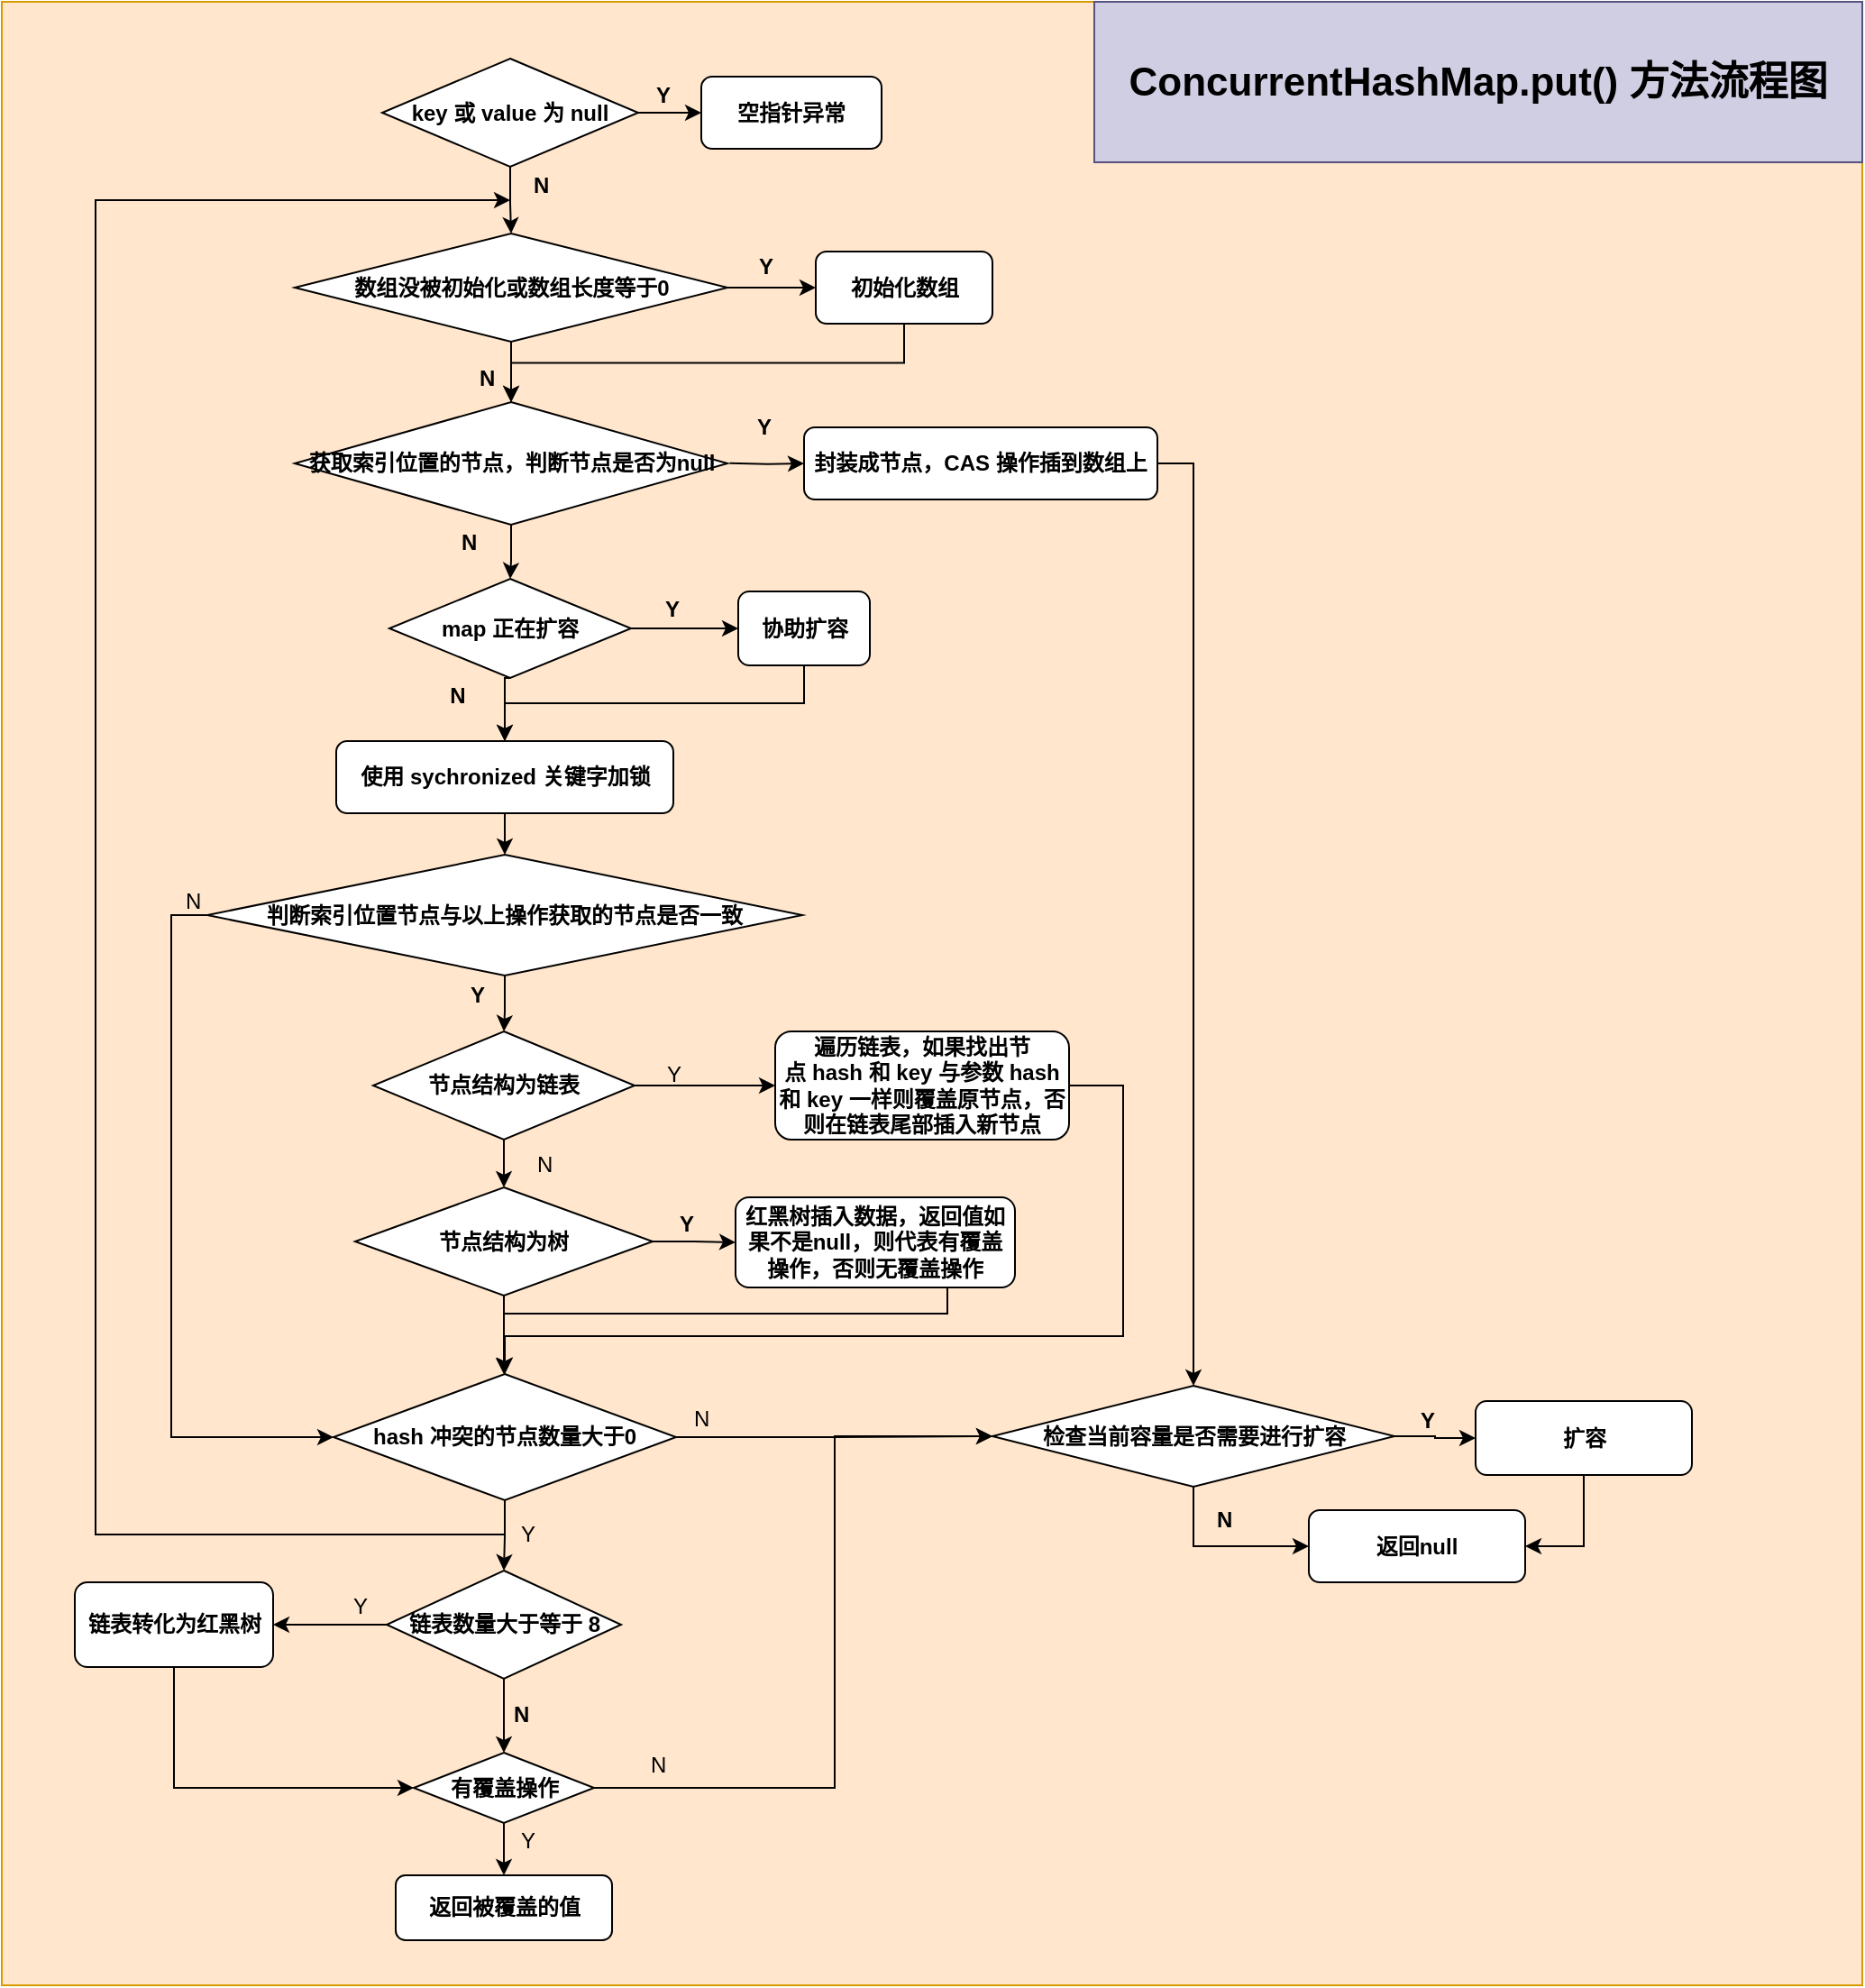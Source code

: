 <mxfile version="12.2.2" type="device" pages="1"><diagram id="LyDwrU-1DeYUuDPk6zbG" name="Page-1"><mxGraphModel dx="1787" dy="2489" grid="1" gridSize="10" guides="1" tooltips="1" connect="1" arrows="1" fold="1" page="1" pageScale="1" pageWidth="827" pageHeight="1169" math="0" shadow="0"><root><mxCell id="0"/><mxCell id="1" parent="0"/><mxCell id="ohhOxQnB1ISkdybhd3kA-119" value="" style="rounded=0;whiteSpace=wrap;html=1;fillColor=#ffe6cc;strokeColor=#d79b00;" vertex="1" parent="1"><mxGeometry x="338" y="-50" width="1032" height="1100" as="geometry"/></mxCell><mxCell id="ohhOxQnB1ISkdybhd3kA-1" style="edgeStyle=orthogonalEdgeStyle;rounded=0;orthogonalLoop=1;jettySize=auto;html=1;exitX=1;exitY=0.5;exitDx=0;exitDy=0;fontStyle=1;" edge="1" parent="1" source="ohhOxQnB1ISkdybhd3kA-3" target="ohhOxQnB1ISkdybhd3kA-5"><mxGeometry relative="1" as="geometry"/></mxCell><mxCell id="ohhOxQnB1ISkdybhd3kA-103" style="edgeStyle=orthogonalEdgeStyle;rounded=0;orthogonalLoop=1;jettySize=auto;html=1;exitX=0.5;exitY=1;exitDx=0;exitDy=0;" edge="1" parent="1" source="ohhOxQnB1ISkdybhd3kA-3" target="ohhOxQnB1ISkdybhd3kA-9"><mxGeometry relative="1" as="geometry"/></mxCell><mxCell id="ohhOxQnB1ISkdybhd3kA-3" value="数组没被初始化或数组长度等于0" style="rhombus;whiteSpace=wrap;html=1;fontStyle=1;" vertex="1" parent="1"><mxGeometry x="500.5" y="78.5" width="240" height="60" as="geometry"/></mxCell><mxCell id="ohhOxQnB1ISkdybhd3kA-104" style="edgeStyle=orthogonalEdgeStyle;rounded=0;orthogonalLoop=1;jettySize=auto;html=1;exitX=0.5;exitY=1;exitDx=0;exitDy=0;" edge="1" parent="1" source="ohhOxQnB1ISkdybhd3kA-5" target="ohhOxQnB1ISkdybhd3kA-9"><mxGeometry relative="1" as="geometry"/></mxCell><mxCell id="ohhOxQnB1ISkdybhd3kA-5" value="初始化数组" style="rounded=1;whiteSpace=wrap;html=1;fontStyle=1;" vertex="1" parent="1"><mxGeometry x="789.5" y="88.5" width="98" height="40" as="geometry"/></mxCell><mxCell id="ohhOxQnB1ISkdybhd3kA-6" value="Y" style="text;html=1;resizable=0;points=[];autosize=1;align=left;verticalAlign=top;spacingTop=-4;fontStyle=1;" vertex="1" parent="1"><mxGeometry x="755.5" y="86.5" width="20" height="20" as="geometry"/></mxCell><mxCell id="ohhOxQnB1ISkdybhd3kA-7" style="edgeStyle=orthogonalEdgeStyle;rounded=0;orthogonalLoop=1;jettySize=auto;html=1;exitX=1;exitY=0.5;exitDx=0;exitDy=0;fontStyle=1;" edge="1" parent="1" target="ohhOxQnB1ISkdybhd3kA-11"><mxGeometry relative="1" as="geometry"><mxPoint x="741.765" y="205.882" as="sourcePoint"/></mxGeometry></mxCell><mxCell id="ohhOxQnB1ISkdybhd3kA-8" style="edgeStyle=orthogonalEdgeStyle;rounded=0;orthogonalLoop=1;jettySize=auto;html=1;exitX=0.5;exitY=1;exitDx=0;exitDy=0;fontStyle=1;" edge="1" parent="1" source="ohhOxQnB1ISkdybhd3kA-9" target="ohhOxQnB1ISkdybhd3kA-76"><mxGeometry relative="1" as="geometry"/></mxCell><mxCell id="ohhOxQnB1ISkdybhd3kA-9" value="获取索引位置的节点，判断节点是否为null" style="rhombus;whiteSpace=wrap;html=1;fontStyle=1;" vertex="1" parent="1"><mxGeometry x="500.5" y="172" width="240" height="68" as="geometry"/></mxCell><mxCell id="ohhOxQnB1ISkdybhd3kA-114" style="edgeStyle=orthogonalEdgeStyle;rounded=0;orthogonalLoop=1;jettySize=auto;html=1;exitX=1;exitY=0.5;exitDx=0;exitDy=0;" edge="1" parent="1" source="ohhOxQnB1ISkdybhd3kA-11" target="ohhOxQnB1ISkdybhd3kA-48"><mxGeometry relative="1" as="geometry"/></mxCell><mxCell id="ohhOxQnB1ISkdybhd3kA-11" value="封装成节点，CAS 操作插到数组上" style="rounded=1;whiteSpace=wrap;html=1;fontStyle=1;" vertex="1" parent="1"><mxGeometry x="783" y="186" width="196" height="40" as="geometry"/></mxCell><mxCell id="ohhOxQnB1ISkdybhd3kA-12" value="Y" style="text;html=1;resizable=0;points=[];autosize=1;align=left;verticalAlign=top;spacingTop=-4;fontStyle=1;" vertex="1" parent="1"><mxGeometry x="754.5" y="176" width="20" height="20" as="geometry"/></mxCell><mxCell id="ohhOxQnB1ISkdybhd3kA-13" value="&lt;span&gt;&lt;font style=&quot;font-size: 22px&quot;&gt;ConcurrentHashMap.put() 方法流程图&lt;/font&gt;&lt;/span&gt;" style="rounded=0;whiteSpace=wrap;html=1;fontStyle=1;fillColor=#d0cee2;strokeColor=#56517e;" vertex="1" parent="1"><mxGeometry x="944" y="-50" width="426" height="89" as="geometry"/></mxCell><mxCell id="ohhOxQnB1ISkdybhd3kA-14" style="edgeStyle=orthogonalEdgeStyle;rounded=0;orthogonalLoop=1;jettySize=auto;html=1;exitX=0.5;exitY=1;exitDx=0;exitDy=0;fontStyle=1;" edge="1" parent="1" source="ohhOxQnB1ISkdybhd3kA-16" target="ohhOxQnB1ISkdybhd3kA-3"><mxGeometry relative="1" as="geometry"/></mxCell><mxCell id="ohhOxQnB1ISkdybhd3kA-15" style="edgeStyle=orthogonalEdgeStyle;rounded=0;orthogonalLoop=1;jettySize=auto;html=1;exitX=1;exitY=0.5;exitDx=0;exitDy=0;fontStyle=1;" edge="1" parent="1" source="ohhOxQnB1ISkdybhd3kA-16" target="ohhOxQnB1ISkdybhd3kA-17"><mxGeometry relative="1" as="geometry"/></mxCell><mxCell id="ohhOxQnB1ISkdybhd3kA-16" value="key 或 value 为 null" style="rhombus;whiteSpace=wrap;html=1;fontStyle=1;" vertex="1" parent="1"><mxGeometry x="549" y="-18.5" width="142" height="60" as="geometry"/></mxCell><mxCell id="ohhOxQnB1ISkdybhd3kA-17" value="空指针异常" style="rounded=1;whiteSpace=wrap;html=1;fontStyle=1;" vertex="1" parent="1"><mxGeometry x="726" y="-8.5" width="100" height="40" as="geometry"/></mxCell><mxCell id="ohhOxQnB1ISkdybhd3kA-95" style="edgeStyle=orthogonalEdgeStyle;rounded=0;orthogonalLoop=1;jettySize=auto;html=1;exitX=0.5;exitY=1;exitDx=0;exitDy=0;" edge="1" parent="1" source="ohhOxQnB1ISkdybhd3kA-18" target="ohhOxQnB1ISkdybhd3kA-23"><mxGeometry relative="1" as="geometry"/></mxCell><mxCell id="ohhOxQnB1ISkdybhd3kA-18" value="协助扩容" style="rounded=1;whiteSpace=wrap;html=1;fontStyle=1;" vertex="1" parent="1"><mxGeometry x="746.5" y="277" width="73" height="41" as="geometry"/></mxCell><mxCell id="ohhOxQnB1ISkdybhd3kA-19" style="edgeStyle=orthogonalEdgeStyle;rounded=0;orthogonalLoop=1;jettySize=auto;html=1;exitX=0.5;exitY=1;exitDx=0;exitDy=0;fontStyle=1;" edge="1" parent="1" source="ohhOxQnB1ISkdybhd3kA-21" target="ohhOxQnB1ISkdybhd3kA-27"><mxGeometry relative="1" as="geometry"/></mxCell><mxCell id="ohhOxQnB1ISkdybhd3kA-112" style="edgeStyle=orthogonalEdgeStyle;rounded=0;orthogonalLoop=1;jettySize=auto;html=1;exitX=0;exitY=0.5;exitDx=0;exitDy=0;entryX=0;entryY=0.5;entryDx=0;entryDy=0;" edge="1" parent="1" source="ohhOxQnB1ISkdybhd3kA-21" target="ohhOxQnB1ISkdybhd3kA-83"><mxGeometry relative="1" as="geometry"/></mxCell><mxCell id="ohhOxQnB1ISkdybhd3kA-21" value="判断索引位置节点与以上操作获取的节点是否一致" style="rhombus;whiteSpace=wrap;html=1;fontStyle=1;" vertex="1" parent="1"><mxGeometry x="452" y="423" width="330" height="67" as="geometry"/></mxCell><mxCell id="ohhOxQnB1ISkdybhd3kA-22" style="edgeStyle=orthogonalEdgeStyle;rounded=0;orthogonalLoop=1;jettySize=auto;html=1;exitX=0.5;exitY=1;exitDx=0;exitDy=0;fontStyle=1;" edge="1" parent="1" source="ohhOxQnB1ISkdybhd3kA-23" target="ohhOxQnB1ISkdybhd3kA-21"><mxGeometry relative="1" as="geometry"/></mxCell><mxCell id="ohhOxQnB1ISkdybhd3kA-23" value="使用 sychronized 关键字加锁" style="rounded=1;whiteSpace=wrap;html=1;fontStyle=1;" vertex="1" parent="1"><mxGeometry x="523.5" y="360" width="187" height="40" as="geometry"/></mxCell><mxCell id="ohhOxQnB1ISkdybhd3kA-24" value="N" style="text;html=1;align=center;verticalAlign=middle;whiteSpace=wrap;rounded=0;fontStyle=1" vertex="1" parent="1"><mxGeometry x="570.5" y="325" width="40" height="20" as="geometry"/></mxCell><mxCell id="ohhOxQnB1ISkdybhd3kA-25" style="edgeStyle=orthogonalEdgeStyle;rounded=0;orthogonalLoop=1;jettySize=auto;html=1;exitX=0.5;exitY=1;exitDx=0;exitDy=0;entryX=0.5;entryY=0;entryDx=0;entryDy=0;fontStyle=1;" edge="1" parent="1" source="ohhOxQnB1ISkdybhd3kA-27" target="ohhOxQnB1ISkdybhd3kA-30"><mxGeometry relative="1" as="geometry"/></mxCell><mxCell id="ohhOxQnB1ISkdybhd3kA-86" style="edgeStyle=orthogonalEdgeStyle;rounded=0;orthogonalLoop=1;jettySize=auto;html=1;exitX=1;exitY=0.5;exitDx=0;exitDy=0;entryX=0;entryY=0.5;entryDx=0;entryDy=0;fontStyle=1;" edge="1" parent="1" source="ohhOxQnB1ISkdybhd3kA-27" target="ohhOxQnB1ISkdybhd3kA-84"><mxGeometry relative="1" as="geometry"/></mxCell><mxCell id="ohhOxQnB1ISkdybhd3kA-27" value="节点结构为链表" style="rhombus;whiteSpace=wrap;html=1;fontStyle=1;" vertex="1" parent="1"><mxGeometry x="544" y="521" width="145" height="60" as="geometry"/></mxCell><mxCell id="ohhOxQnB1ISkdybhd3kA-28" style="edgeStyle=orthogonalEdgeStyle;rounded=0;orthogonalLoop=1;jettySize=auto;html=1;exitX=1;exitY=0.5;exitDx=0;exitDy=0;fontStyle=1;" edge="1" parent="1" source="ohhOxQnB1ISkdybhd3kA-30" target="ohhOxQnB1ISkdybhd3kA-73"><mxGeometry relative="1" as="geometry"/></mxCell><mxCell id="ohhOxQnB1ISkdybhd3kA-29" style="edgeStyle=orthogonalEdgeStyle;rounded=0;orthogonalLoop=1;jettySize=auto;html=1;exitX=0.5;exitY=1;exitDx=0;exitDy=0;fontStyle=1;" edge="1" parent="1" source="ohhOxQnB1ISkdybhd3kA-30" target="ohhOxQnB1ISkdybhd3kA-83"><mxGeometry relative="1" as="geometry"/></mxCell><mxCell id="ohhOxQnB1ISkdybhd3kA-30" value="节点结构为树" style="rhombus;whiteSpace=wrap;html=1;fontStyle=1;" vertex="1" parent="1"><mxGeometry x="534" y="607.5" width="165" height="60" as="geometry"/></mxCell><mxCell id="ohhOxQnB1ISkdybhd3kA-44" value="Y" style="text;html=1;resizable=0;points=[];autosize=1;align=left;verticalAlign=top;spacingTop=-4;fontStyle=1;" vertex="1" parent="1"><mxGeometry x="712" y="617.5" width="20" height="20" as="geometry"/></mxCell><mxCell id="ohhOxQnB1ISkdybhd3kA-45" value="返回null" style="rounded=1;whiteSpace=wrap;html=1;fontStyle=1;" vertex="1" parent="1"><mxGeometry x="1063" y="786.5" width="120" height="40" as="geometry"/></mxCell><mxCell id="ohhOxQnB1ISkdybhd3kA-46" style="edgeStyle=orthogonalEdgeStyle;rounded=0;orthogonalLoop=1;jettySize=auto;html=1;exitX=0.5;exitY=1;exitDx=0;exitDy=0;entryX=0;entryY=0.5;entryDx=0;entryDy=0;fontStyle=1;" edge="1" parent="1" source="ohhOxQnB1ISkdybhd3kA-48" target="ohhOxQnB1ISkdybhd3kA-45"><mxGeometry relative="1" as="geometry"/></mxCell><mxCell id="ohhOxQnB1ISkdybhd3kA-47" style="edgeStyle=orthogonalEdgeStyle;rounded=0;orthogonalLoop=1;jettySize=auto;html=1;exitX=1;exitY=0.5;exitDx=0;exitDy=0;entryX=0;entryY=0.5;entryDx=0;entryDy=0;fontStyle=1;" edge="1" parent="1" source="ohhOxQnB1ISkdybhd3kA-48" target="ohhOxQnB1ISkdybhd3kA-50"><mxGeometry relative="1" as="geometry"/></mxCell><mxCell id="ohhOxQnB1ISkdybhd3kA-48" value="&lt;span style=&quot;white-space: normal&quot;&gt;检查当前容量是否需要进行扩容&lt;/span&gt;" style="rhombus;whiteSpace=wrap;html=1;fontStyle=1;" vertex="1" parent="1"><mxGeometry x="887.5" y="717.5" width="223" height="56" as="geometry"/></mxCell><mxCell id="ohhOxQnB1ISkdybhd3kA-107" style="edgeStyle=orthogonalEdgeStyle;rounded=0;orthogonalLoop=1;jettySize=auto;html=1;exitX=0.5;exitY=1;exitDx=0;exitDy=0;entryX=1;entryY=0.5;entryDx=0;entryDy=0;" edge="1" parent="1" source="ohhOxQnB1ISkdybhd3kA-50" target="ohhOxQnB1ISkdybhd3kA-45"><mxGeometry relative="1" as="geometry"/></mxCell><mxCell id="ohhOxQnB1ISkdybhd3kA-50" value="扩容" style="rounded=1;whiteSpace=wrap;html=1;fontStyle=1;" vertex="1" parent="1"><mxGeometry x="1155.5" y="726" width="120" height="41" as="geometry"/></mxCell><mxCell id="ohhOxQnB1ISkdybhd3kA-51" value="Y" style="text;html=1;resizable=0;points=[];autosize=1;align=left;verticalAlign=top;spacingTop=-4;fontStyle=1;" vertex="1" parent="1"><mxGeometry x="1123" y="727" width="20" height="20" as="geometry"/></mxCell><mxCell id="ohhOxQnB1ISkdybhd3kA-52" value="N" style="text;html=1;resizable=0;points=[];autosize=1;align=left;verticalAlign=top;spacingTop=-4;fontStyle=1;" vertex="1" parent="1"><mxGeometry x="1009.5" y="781.5" width="20" height="20" as="geometry"/></mxCell><mxCell id="ohhOxQnB1ISkdybhd3kA-53" style="edgeStyle=orthogonalEdgeStyle;rounded=0;orthogonalLoop=1;jettySize=auto;html=1;exitX=0.5;exitY=1;exitDx=0;exitDy=0;fontStyle=1;" edge="1" parent="1" source="ohhOxQnB1ISkdybhd3kA-55" target="ohhOxQnB1ISkdybhd3kA-58"><mxGeometry relative="1" as="geometry"/></mxCell><mxCell id="ohhOxQnB1ISkdybhd3kA-108" style="edgeStyle=orthogonalEdgeStyle;rounded=0;orthogonalLoop=1;jettySize=auto;html=1;exitX=0;exitY=0.5;exitDx=0;exitDy=0;entryX=1;entryY=0.5;entryDx=0;entryDy=0;" edge="1" parent="1" source="ohhOxQnB1ISkdybhd3kA-55" target="ohhOxQnB1ISkdybhd3kA-56"><mxGeometry relative="1" as="geometry"/></mxCell><mxCell id="ohhOxQnB1ISkdybhd3kA-55" value="链表数量大于等于 8" style="rhombus;whiteSpace=wrap;html=1;fontStyle=1;" vertex="1" parent="1"><mxGeometry x="551.5" y="820" width="130" height="60" as="geometry"/></mxCell><mxCell id="ohhOxQnB1ISkdybhd3kA-88" style="edgeStyle=orthogonalEdgeStyle;rounded=0;orthogonalLoop=1;jettySize=auto;html=1;exitX=0.5;exitY=1;exitDx=0;exitDy=0;entryX=0;entryY=0.5;entryDx=0;entryDy=0;" edge="1" parent="1" source="ohhOxQnB1ISkdybhd3kA-56" target="ohhOxQnB1ISkdybhd3kA-58"><mxGeometry relative="1" as="geometry"/></mxCell><mxCell id="ohhOxQnB1ISkdybhd3kA-56" value="链表转化为红黑树" style="rounded=1;whiteSpace=wrap;html=1;fontStyle=1;" vertex="1" parent="1"><mxGeometry x="378.5" y="826.5" width="110" height="47" as="geometry"/></mxCell><mxCell id="ohhOxQnB1ISkdybhd3kA-57" style="edgeStyle=orthogonalEdgeStyle;rounded=0;orthogonalLoop=1;jettySize=auto;html=1;exitX=0.5;exitY=1;exitDx=0;exitDy=0;fontStyle=1;" edge="1" parent="1" source="ohhOxQnB1ISkdybhd3kA-58" target="ohhOxQnB1ISkdybhd3kA-59"><mxGeometry relative="1" as="geometry"/></mxCell><mxCell id="ohhOxQnB1ISkdybhd3kA-116" style="edgeStyle=orthogonalEdgeStyle;rounded=0;orthogonalLoop=1;jettySize=auto;html=1;exitX=1;exitY=0.5;exitDx=0;exitDy=0;entryX=0;entryY=0.5;entryDx=0;entryDy=0;" edge="1" parent="1" source="ohhOxQnB1ISkdybhd3kA-58" target="ohhOxQnB1ISkdybhd3kA-48"><mxGeometry relative="1" as="geometry"><Array as="points"><mxPoint x="800" y="940"/><mxPoint x="800" y="746"/></Array></mxGeometry></mxCell><mxCell id="ohhOxQnB1ISkdybhd3kA-58" value="有覆盖操作" style="rhombus;whiteSpace=wrap;html=1;fontStyle=1;" vertex="1" parent="1"><mxGeometry x="566.5" y="921" width="100" height="39" as="geometry"/></mxCell><mxCell id="ohhOxQnB1ISkdybhd3kA-59" value="返回被覆盖的值" style="rounded=1;whiteSpace=wrap;html=1;fontStyle=1;" vertex="1" parent="1"><mxGeometry x="556.5" y="989" width="120" height="36" as="geometry"/></mxCell><mxCell id="ohhOxQnB1ISkdybhd3kA-61" value="N" style="text;html=1;resizable=0;points=[];autosize=1;align=left;verticalAlign=top;spacingTop=-4;fontStyle=1;" vertex="1" parent="1"><mxGeometry x="619.5" y="889.5" width="20" height="20" as="geometry"/></mxCell><mxCell id="ohhOxQnB1ISkdybhd3kA-62" value="Y" style="text;html=1;resizable=0;points=[];autosize=1;align=left;verticalAlign=top;spacingTop=-4;fontStyle=1;" vertex="1" parent="1"><mxGeometry x="699" y="-8.5" width="20" height="20" as="geometry"/></mxCell><mxCell id="ohhOxQnB1ISkdybhd3kA-63" value="N" style="text;html=1;resizable=0;points=[];autosize=1;align=left;verticalAlign=top;spacingTop=-4;fontStyle=1;" vertex="1" parent="1"><mxGeometry x="631" y="41.5" width="20" height="20" as="geometry"/></mxCell><mxCell id="ohhOxQnB1ISkdybhd3kA-64" value="Y" style="text;html=1;resizable=0;points=[];autosize=1;align=left;verticalAlign=top;spacingTop=-4;fontStyle=1;" vertex="1" parent="1"><mxGeometry x="595.5" y="491" width="20" height="20" as="geometry"/></mxCell><mxCell id="ohhOxQnB1ISkdybhd3kA-65" value="N" style="text;html=1;resizable=0;points=[];autosize=1;align=left;verticalAlign=top;spacingTop=-4;fontStyle=1;" vertex="1" parent="1"><mxGeometry x="590.5" y="240" width="20" height="20" as="geometry"/></mxCell><mxCell id="ohhOxQnB1ISkdybhd3kA-97" style="edgeStyle=orthogonalEdgeStyle;rounded=0;orthogonalLoop=1;jettySize=auto;html=1;exitX=0.5;exitY=1;exitDx=0;exitDy=0;" edge="1" parent="1" source="ohhOxQnB1ISkdybhd3kA-73" target="ohhOxQnB1ISkdybhd3kA-83"><mxGeometry relative="1" as="geometry"><Array as="points"><mxPoint x="862.5" y="677.5"/><mxPoint x="616.5" y="677.5"/></Array></mxGeometry></mxCell><mxCell id="ohhOxQnB1ISkdybhd3kA-73" value="&lt;span style=&quot;white-space: normal;&quot;&gt;红黑树插入数据，返回值如果不是null，则代表有&lt;/span&gt;&lt;span style=&quot;&quot;&gt;覆盖操作，否则无覆盖操作&lt;/span&gt;" style="rounded=1;whiteSpace=wrap;html=1;fontStyle=1;" vertex="1" parent="1"><mxGeometry x="745" y="613" width="155" height="50" as="geometry"/></mxCell><mxCell id="ohhOxQnB1ISkdybhd3kA-74" style="edgeStyle=orthogonalEdgeStyle;rounded=0;orthogonalLoop=1;jettySize=auto;html=1;exitX=0.5;exitY=1;exitDx=0;exitDy=0;entryX=0.5;entryY=0;entryDx=0;entryDy=0;fontStyle=1;" edge="1" parent="1" source="ohhOxQnB1ISkdybhd3kA-76" target="ohhOxQnB1ISkdybhd3kA-23"><mxGeometry relative="1" as="geometry"/></mxCell><mxCell id="ohhOxQnB1ISkdybhd3kA-75" style="edgeStyle=orthogonalEdgeStyle;rounded=0;orthogonalLoop=1;jettySize=auto;html=1;exitX=1;exitY=0.5;exitDx=0;exitDy=0;fontStyle=1;" edge="1" parent="1" source="ohhOxQnB1ISkdybhd3kA-76" target="ohhOxQnB1ISkdybhd3kA-18"><mxGeometry relative="1" as="geometry"/></mxCell><mxCell id="ohhOxQnB1ISkdybhd3kA-76" value="map 正在扩容" style="rhombus;whiteSpace=wrap;html=1;fontStyle=1;" vertex="1" parent="1"><mxGeometry x="553" y="270" width="134" height="55" as="geometry"/></mxCell><mxCell id="ohhOxQnB1ISkdybhd3kA-77" value="Y" style="text;html=1;resizable=0;points=[];autosize=1;align=left;verticalAlign=top;spacingTop=-4;fontStyle=1;" vertex="1" parent="1"><mxGeometry x="703.5" y="277" width="20" height="20" as="geometry"/></mxCell><mxCell id="ohhOxQnB1ISkdybhd3kA-78" value="N" style="text;html=1;resizable=0;points=[];autosize=1;align=left;verticalAlign=top;spacingTop=-4;fontStyle=1;" vertex="1" parent="1"><mxGeometry x="600.5" y="149" width="20" height="20" as="geometry"/></mxCell><mxCell id="ohhOxQnB1ISkdybhd3kA-81" style="edgeStyle=orthogonalEdgeStyle;rounded=0;orthogonalLoop=1;jettySize=auto;html=1;exitX=0.5;exitY=1;exitDx=0;exitDy=0;fontStyle=1;" edge="1" parent="1" source="ohhOxQnB1ISkdybhd3kA-83" target="ohhOxQnB1ISkdybhd3kA-55"><mxGeometry relative="1" as="geometry"/></mxCell><mxCell id="ohhOxQnB1ISkdybhd3kA-113" style="edgeStyle=orthogonalEdgeStyle;rounded=0;orthogonalLoop=1;jettySize=auto;html=1;exitX=0.5;exitY=1;exitDx=0;exitDy=0;" edge="1" parent="1" source="ohhOxQnB1ISkdybhd3kA-83"><mxGeometry relative="1" as="geometry"><mxPoint x="620" y="60" as="targetPoint"/><Array as="points"><mxPoint x="617" y="800"/><mxPoint x="390" y="800"/><mxPoint x="390" y="60"/></Array></mxGeometry></mxCell><mxCell id="ohhOxQnB1ISkdybhd3kA-115" style="edgeStyle=orthogonalEdgeStyle;rounded=0;orthogonalLoop=1;jettySize=auto;html=1;exitX=1;exitY=0.5;exitDx=0;exitDy=0;entryX=0;entryY=0.5;entryDx=0;entryDy=0;" edge="1" parent="1" source="ohhOxQnB1ISkdybhd3kA-83" target="ohhOxQnB1ISkdybhd3kA-48"><mxGeometry relative="1" as="geometry"/></mxCell><mxCell id="ohhOxQnB1ISkdybhd3kA-83" value="hash 冲突的节点数量大于0" style="rhombus;whiteSpace=wrap;html=1;fontStyle=1;" vertex="1" parent="1"><mxGeometry x="522" y="711" width="190" height="70" as="geometry"/></mxCell><mxCell id="ohhOxQnB1ISkdybhd3kA-106" style="edgeStyle=orthogonalEdgeStyle;rounded=0;orthogonalLoop=1;jettySize=auto;html=1;exitX=1;exitY=0.5;exitDx=0;exitDy=0;entryX=0.5;entryY=0;entryDx=0;entryDy=0;" edge="1" parent="1" source="ohhOxQnB1ISkdybhd3kA-84" target="ohhOxQnB1ISkdybhd3kA-83"><mxGeometry relative="1" as="geometry"><Array as="points"><mxPoint x="960" y="551"/><mxPoint x="960" y="690"/><mxPoint x="617" y="690"/></Array></mxGeometry></mxCell><mxCell id="ohhOxQnB1ISkdybhd3kA-84" value="遍历链表，如果找出节点&amp;nbsp;&lt;span style=&quot;&quot;&gt;hash 和 key 与参数 hash 和 key 一样则覆盖原节点，否则在链表尾部插入新节点&lt;/span&gt;" style="rounded=1;whiteSpace=wrap;html=1;fontStyle=1;" vertex="1" parent="1"><mxGeometry x="767" y="521" width="163" height="60" as="geometry"/></mxCell><mxCell id="ohhOxQnB1ISkdybhd3kA-89" value="N" style="text;html=1;resizable=0;points=[];autosize=1;align=left;verticalAlign=top;spacingTop=-4;" vertex="1" parent="1"><mxGeometry x="720" y="725.5" width="20" height="20" as="geometry"/></mxCell><mxCell id="ohhOxQnB1ISkdybhd3kA-90" value="Y" style="text;html=1;resizable=0;points=[];autosize=1;align=left;verticalAlign=top;spacingTop=-4;" vertex="1" parent="1"><mxGeometry x="623.5" y="790" width="20" height="20" as="geometry"/></mxCell><mxCell id="ohhOxQnB1ISkdybhd3kA-93" value="Y" style="text;html=1;resizable=0;points=[];autosize=1;align=left;verticalAlign=top;spacingTop=-4;" vertex="1" parent="1"><mxGeometry x="704.5" y="534.5" width="20" height="20" as="geometry"/></mxCell><mxCell id="ohhOxQnB1ISkdybhd3kA-94" value="N" style="text;html=1;resizable=0;points=[];autosize=1;align=left;verticalAlign=top;spacingTop=-4;" vertex="1" parent="1"><mxGeometry x="632.5" y="584.5" width="20" height="20" as="geometry"/></mxCell><mxCell id="ohhOxQnB1ISkdybhd3kA-99" value="N" style="text;html=1;resizable=0;points=[];autosize=1;align=left;verticalAlign=top;spacingTop=-4;" vertex="1" parent="1"><mxGeometry x="438" y="439" width="20" height="20" as="geometry"/></mxCell><mxCell id="ohhOxQnB1ISkdybhd3kA-101" value="Y" style="text;html=1;resizable=0;points=[];autosize=1;align=left;verticalAlign=top;spacingTop=-4;" vertex="1" parent="1"><mxGeometry x="623.5" y="960" width="20" height="20" as="geometry"/></mxCell><mxCell id="ohhOxQnB1ISkdybhd3kA-102" value="N" style="text;html=1;resizable=0;points=[];autosize=1;align=left;verticalAlign=top;spacingTop=-4;" vertex="1" parent="1"><mxGeometry x="695.5" y="918" width="20" height="20" as="geometry"/></mxCell><mxCell id="ohhOxQnB1ISkdybhd3kA-109" value="Y" style="text;html=1;resizable=0;points=[];autosize=1;align=left;verticalAlign=top;spacingTop=-4;" vertex="1" parent="1"><mxGeometry x="530.5" y="830" width="20" height="20" as="geometry"/></mxCell></root></mxGraphModel></diagram></mxfile>